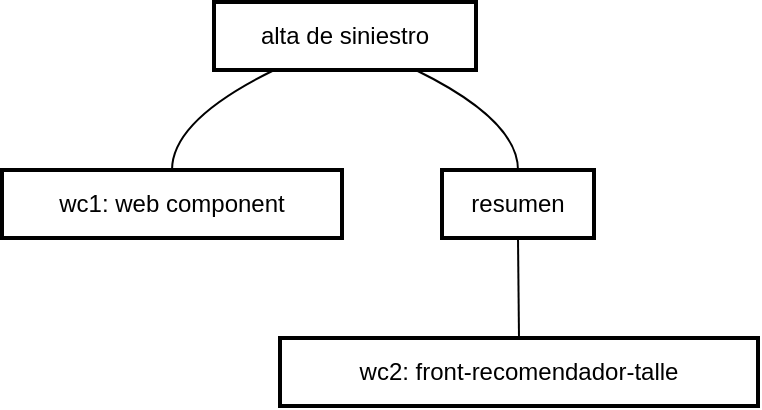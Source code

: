 <mxfile version="24.7.10">
  <diagram name="Página-1" id="FWNKydhl4lDQOGsGK7QZ">
    <mxGraphModel>
      <root>
        <mxCell id="0" />
        <mxCell id="1" parent="0" />
        <mxCell id="2" value="alta de siniestro" style="whiteSpace=wrap;strokeWidth=2;" vertex="1" parent="1">
          <mxGeometry x="106" width="131" height="34" as="geometry" />
        </mxCell>
        <mxCell id="3" value="wc1: web component" style="whiteSpace=wrap;strokeWidth=2;" vertex="1" parent="1">
          <mxGeometry y="84" width="170" height="34" as="geometry" />
        </mxCell>
        <mxCell id="4" value="resumen" style="whiteSpace=wrap;strokeWidth=2;" vertex="1" parent="1">
          <mxGeometry x="220" y="84" width="76" height="34" as="geometry" />
        </mxCell>
        <mxCell id="5" value="wc2: front-recomendador-talle" style="whiteSpace=wrap;strokeWidth=2;" vertex="1" parent="1">
          <mxGeometry x="139" y="168" width="239" height="34" as="geometry" />
        </mxCell>
        <mxCell id="6" value="" style="curved=1;startArrow=none;endArrow=none;exitX=0.23;exitY=1;entryX=0.5;entryY=0;" edge="1" parent="1" source="2" target="3">
          <mxGeometry relative="1" as="geometry">
            <Array as="points">
              <mxPoint x="85" y="59" />
            </Array>
          </mxGeometry>
        </mxCell>
        <mxCell id="7" value="" style="curved=1;startArrow=none;endArrow=none;exitX=0.77;exitY=1;entryX=0.5;entryY=0;" edge="1" parent="1" source="2" target="4">
          <mxGeometry relative="1" as="geometry">
            <Array as="points">
              <mxPoint x="258" y="59" />
            </Array>
          </mxGeometry>
        </mxCell>
        <mxCell id="8" value="" style="curved=1;startArrow=none;endArrow=none;exitX=0.5;exitY=1.01;entryX=0.5;entryY=0.01;" edge="1" parent="1" source="4" target="5">
          <mxGeometry relative="1" as="geometry">
            <Array as="points" />
          </mxGeometry>
        </mxCell>
      </root>
    </mxGraphModel>
  </diagram>
</mxfile>
